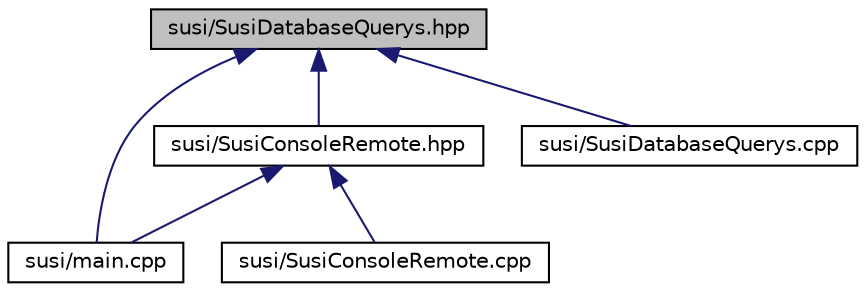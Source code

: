 digraph "susi/SusiDatabaseQuerys.hpp"
{
 // LATEX_PDF_SIZE
  edge [fontname="Helvetica",fontsize="10",labelfontname="Helvetica",labelfontsize="10"];
  node [fontname="Helvetica",fontsize="10",shape=record];
  Node1 [label="susi/SusiDatabaseQuerys.hpp",height=0.2,width=0.4,color="black", fillcolor="grey75", style="filled", fontcolor="black",tooltip=" "];
  Node1 -> Node2 [dir="back",color="midnightblue",fontsize="10",style="solid",fontname="Helvetica"];
  Node2 [label="susi/main.cpp",height=0.2,width=0.4,color="black", fillcolor="white", style="filled",URL="$main_8cpp.html",tooltip=" "];
  Node1 -> Node3 [dir="back",color="midnightblue",fontsize="10",style="solid",fontname="Helvetica"];
  Node3 [label="susi/SusiConsoleRemote.hpp",height=0.2,width=0.4,color="black", fillcolor="white", style="filled",URL="$_susi_console_remote_8hpp.html",tooltip=" "];
  Node3 -> Node2 [dir="back",color="midnightblue",fontsize="10",style="solid",fontname="Helvetica"];
  Node3 -> Node4 [dir="back",color="midnightblue",fontsize="10",style="solid",fontname="Helvetica"];
  Node4 [label="susi/SusiConsoleRemote.cpp",height=0.2,width=0.4,color="black", fillcolor="white", style="filled",URL="$_susi_console_remote_8cpp.html",tooltip=" "];
  Node1 -> Node5 [dir="back",color="midnightblue",fontsize="10",style="solid",fontname="Helvetica"];
  Node5 [label="susi/SusiDatabaseQuerys.cpp",height=0.2,width=0.4,color="black", fillcolor="white", style="filled",URL="$_susi_database_querys_8cpp.html",tooltip=" "];
}
